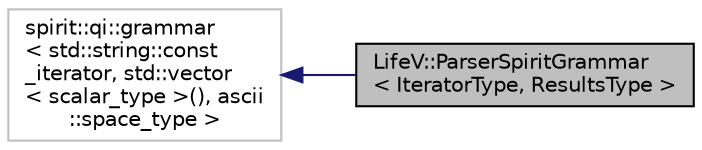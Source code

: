 digraph "LifeV::ParserSpiritGrammar&lt; IteratorType, ResultsType &gt;"
{
 // LATEX_PDF_SIZE
  edge [fontname="Helvetica",fontsize="10",labelfontname="Helvetica",labelfontsize="10"];
  node [fontname="Helvetica",fontsize="10",shape=record];
  rankdir="LR";
  Node1 [label="LifeV::ParserSpiritGrammar\l\< IteratorType, ResultsType \>",height=0.2,width=0.4,color="black", fillcolor="grey75", style="filled", fontcolor="black",tooltip="ParserSpiritGrammar - A string parser grammar based on boost::spirit::qi."];
  Node2 -> Node1 [dir="back",color="midnightblue",fontsize="10",style="solid",fontname="Helvetica"];
  Node2 [label="spirit::qi::grammar\l\< std::string::const\l_iterator, std::vector\l\< scalar_type \>(), ascii\l::space_type \>",height=0.2,width=0.4,color="grey75", fillcolor="white", style="filled",tooltip=" "];
}

